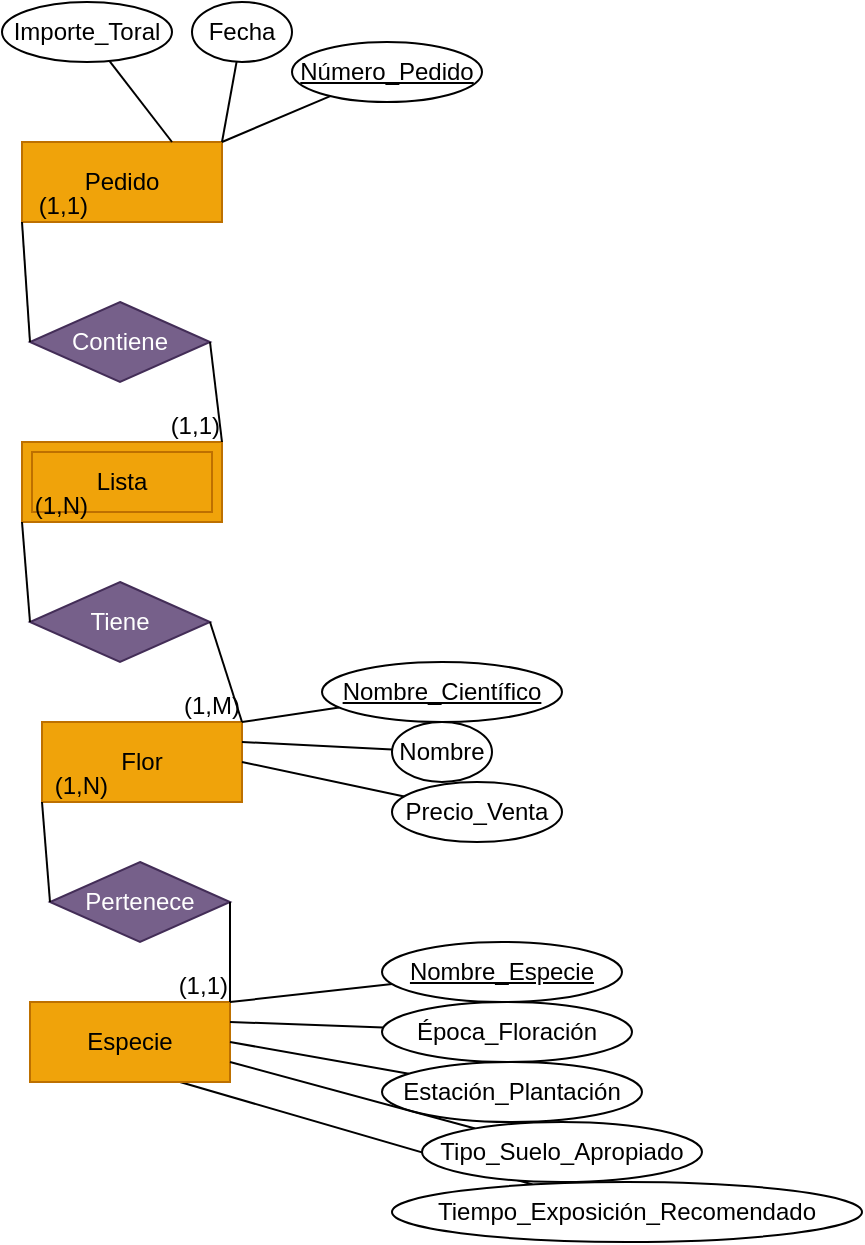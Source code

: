 <mxfile version="27.0.9">
  <diagram name="Página-1" id="IKVGy_DopQR0RWY-qbrC">
    <mxGraphModel dx="946" dy="661" grid="1" gridSize="10" guides="1" tooltips="1" connect="1" arrows="1" fold="1" page="1" pageScale="1" pageWidth="827" pageHeight="1169" math="0" shadow="0">
      <root>
        <mxCell id="0" />
        <mxCell id="1" parent="0" />
        <mxCell id="niHBlkHj75Q52Ek4L3QL-21" value="" style="endArrow=none;html=1;rounded=0;exitX=0.75;exitY=1;exitDx=0;exitDy=0;" parent="1" source="TiZIH5PmXgbemmZ_yq_U-24" target="niHBlkHj75Q52Ek4L3QL-22" edge="1">
          <mxGeometry relative="1" as="geometry">
            <mxPoint x="940" y="775" as="sourcePoint" />
            <mxPoint x="1000" y="775" as="targetPoint" />
          </mxGeometry>
        </mxCell>
        <mxCell id="TiZIH5PmXgbemmZ_yq_U-3" value="Pedido" style="whiteSpace=wrap;html=1;align=center;fillColor=#f0a30a;strokeColor=#BD7000;fontColor=#000000;" parent="1" vertex="1">
          <mxGeometry x="760" y="240" width="100" height="40" as="geometry" />
        </mxCell>
        <mxCell id="TiZIH5PmXgbemmZ_yq_U-4" value="Lista" style="shape=ext;margin=3;double=1;whiteSpace=wrap;html=1;align=center;fillColor=#f0a30a;fontColor=#000000;strokeColor=#BD7000;" parent="1" vertex="1">
          <mxGeometry x="760" y="390" width="100" height="40" as="geometry" />
        </mxCell>
        <mxCell id="TiZIH5PmXgbemmZ_yq_U-5" value="Flor" style="whiteSpace=wrap;html=1;align=center;fillColor=#f0a30a;strokeColor=#BD7000;fontColor=#000000;" parent="1" vertex="1">
          <mxGeometry x="770" y="530" width="100" height="40" as="geometry" />
        </mxCell>
        <mxCell id="TiZIH5PmXgbemmZ_yq_U-13" value="Contiene" style="shape=rhombus;perimeter=rhombusPerimeter;whiteSpace=wrap;html=1;align=center;fillColor=#76608a;fontColor=#ffffff;strokeColor=#432D57;" parent="1" vertex="1">
          <mxGeometry x="764" y="320" width="90" height="40" as="geometry" />
        </mxCell>
        <mxCell id="TiZIH5PmXgbemmZ_yq_U-14" value="" style="endArrow=none;html=1;rounded=0;exitX=0;exitY=0.5;exitDx=0;exitDy=0;entryX=0;entryY=1;entryDx=0;entryDy=0;" parent="1" source="TiZIH5PmXgbemmZ_yq_U-13" target="TiZIH5PmXgbemmZ_yq_U-3" edge="1">
          <mxGeometry relative="1" as="geometry">
            <mxPoint x="741" y="310" as="sourcePoint" />
            <mxPoint x="694" y="340" as="targetPoint" />
          </mxGeometry>
        </mxCell>
        <mxCell id="TiZIH5PmXgbemmZ_yq_U-15" value="(1,1)" style="resizable=0;html=1;whiteSpace=wrap;align=right;verticalAlign=bottom;" parent="TiZIH5PmXgbemmZ_yq_U-14" connectable="0" vertex="1">
          <mxGeometry x="1" relative="1" as="geometry">
            <mxPoint x="34" as="offset" />
          </mxGeometry>
        </mxCell>
        <mxCell id="TiZIH5PmXgbemmZ_yq_U-16" value="" style="endArrow=none;html=1;rounded=0;exitX=1;exitY=0.5;exitDx=0;exitDy=0;entryX=1;entryY=0;entryDx=0;entryDy=0;" parent="1" source="TiZIH5PmXgbemmZ_yq_U-13" target="TiZIH5PmXgbemmZ_yq_U-4" edge="1">
          <mxGeometry relative="1" as="geometry">
            <mxPoint x="741" y="310" as="sourcePoint" />
            <mxPoint x="914" y="340" as="targetPoint" />
          </mxGeometry>
        </mxCell>
        <mxCell id="TiZIH5PmXgbemmZ_yq_U-17" value="(1,1)" style="resizable=0;html=1;whiteSpace=wrap;align=right;verticalAlign=bottom;" parent="TiZIH5PmXgbemmZ_yq_U-16" connectable="0" vertex="1">
          <mxGeometry x="1" relative="1" as="geometry">
            <mxPoint as="offset" />
          </mxGeometry>
        </mxCell>
        <mxCell id="TiZIH5PmXgbemmZ_yq_U-18" value="Tiene" style="shape=rhombus;perimeter=rhombusPerimeter;whiteSpace=wrap;html=1;align=center;fillColor=#76608a;fontColor=#ffffff;strokeColor=#432D57;" parent="1" vertex="1">
          <mxGeometry x="764" y="460" width="90" height="40" as="geometry" />
        </mxCell>
        <mxCell id="TiZIH5PmXgbemmZ_yq_U-19" value="" style="endArrow=none;html=1;rounded=0;exitX=0;exitY=0.5;exitDx=0;exitDy=0;entryX=0;entryY=1;entryDx=0;entryDy=0;" parent="1" source="TiZIH5PmXgbemmZ_yq_U-18" target="TiZIH5PmXgbemmZ_yq_U-4" edge="1">
          <mxGeometry relative="1" as="geometry">
            <mxPoint x="741" y="450" as="sourcePoint" />
            <mxPoint x="694" y="480" as="targetPoint" />
          </mxGeometry>
        </mxCell>
        <mxCell id="TiZIH5PmXgbemmZ_yq_U-20" value="(1,N)" style="resizable=0;html=1;whiteSpace=wrap;align=right;verticalAlign=bottom;" parent="TiZIH5PmXgbemmZ_yq_U-19" connectable="0" vertex="1">
          <mxGeometry x="1" relative="1" as="geometry">
            <mxPoint x="34" as="offset" />
          </mxGeometry>
        </mxCell>
        <mxCell id="TiZIH5PmXgbemmZ_yq_U-21" value="" style="endArrow=none;html=1;rounded=0;exitX=1;exitY=0.5;exitDx=0;exitDy=0;entryX=1;entryY=0;entryDx=0;entryDy=0;" parent="1" source="TiZIH5PmXgbemmZ_yq_U-18" target="TiZIH5PmXgbemmZ_yq_U-5" edge="1">
          <mxGeometry relative="1" as="geometry">
            <mxPoint x="741" y="450" as="sourcePoint" />
            <mxPoint x="914" y="480" as="targetPoint" />
          </mxGeometry>
        </mxCell>
        <mxCell id="TiZIH5PmXgbemmZ_yq_U-22" value="(1,M)" style="resizable=0;html=1;whiteSpace=wrap;align=right;verticalAlign=bottom;" parent="TiZIH5PmXgbemmZ_yq_U-21" connectable="0" vertex="1">
          <mxGeometry x="1" relative="1" as="geometry">
            <mxPoint as="offset" />
          </mxGeometry>
        </mxCell>
        <mxCell id="TiZIH5PmXgbemmZ_yq_U-24" value="Especie" style="whiteSpace=wrap;html=1;align=center;fillColor=#f0a30a;strokeColor=#BD7000;fontColor=#000000;" parent="1" vertex="1">
          <mxGeometry x="764" y="670" width="100" height="40" as="geometry" />
        </mxCell>
        <mxCell id="TiZIH5PmXgbemmZ_yq_U-25" value="Pertenece" style="shape=rhombus;perimeter=rhombusPerimeter;whiteSpace=wrap;html=1;align=center;fillColor=#76608a;fontColor=#ffffff;strokeColor=#432D57;" parent="1" vertex="1">
          <mxGeometry x="774" y="600" width="90" height="40" as="geometry" />
        </mxCell>
        <mxCell id="TiZIH5PmXgbemmZ_yq_U-26" value="" style="endArrow=none;html=1;rounded=0;exitX=0;exitY=0.5;exitDx=0;exitDy=0;entryX=0;entryY=1;entryDx=0;entryDy=0;" parent="1" source="TiZIH5PmXgbemmZ_yq_U-25" target="TiZIH5PmXgbemmZ_yq_U-5" edge="1">
          <mxGeometry relative="1" as="geometry">
            <mxPoint x="751" y="590" as="sourcePoint" />
            <mxPoint x="704" y="620" as="targetPoint" />
          </mxGeometry>
        </mxCell>
        <mxCell id="TiZIH5PmXgbemmZ_yq_U-27" value="(1,N)" style="resizable=0;html=1;whiteSpace=wrap;align=right;verticalAlign=bottom;" parent="TiZIH5PmXgbemmZ_yq_U-26" connectable="0" vertex="1">
          <mxGeometry x="1" relative="1" as="geometry">
            <mxPoint x="34" as="offset" />
          </mxGeometry>
        </mxCell>
        <mxCell id="TiZIH5PmXgbemmZ_yq_U-28" value="" style="endArrow=none;html=1;rounded=0;exitX=1;exitY=0.5;exitDx=0;exitDy=0;entryX=1;entryY=0;entryDx=0;entryDy=0;" parent="1" source="TiZIH5PmXgbemmZ_yq_U-25" target="TiZIH5PmXgbemmZ_yq_U-24" edge="1">
          <mxGeometry relative="1" as="geometry">
            <mxPoint x="751" y="590" as="sourcePoint" />
            <mxPoint x="924" y="620" as="targetPoint" />
          </mxGeometry>
        </mxCell>
        <mxCell id="TiZIH5PmXgbemmZ_yq_U-29" value="(1,1)" style="resizable=0;html=1;whiteSpace=wrap;align=right;verticalAlign=bottom;" parent="TiZIH5PmXgbemmZ_yq_U-28" connectable="0" vertex="1">
          <mxGeometry x="1" relative="1" as="geometry">
            <mxPoint as="offset" />
          </mxGeometry>
        </mxCell>
        <mxCell id="niHBlkHj75Q52Ek4L3QL-1" value="" style="endArrow=none;html=1;rounded=0;exitX=1;exitY=0;exitDx=0;exitDy=0;" parent="1" source="TiZIH5PmXgbemmZ_yq_U-3" target="niHBlkHj75Q52Ek4L3QL-2" edge="1">
          <mxGeometry relative="1" as="geometry">
            <mxPoint x="860" y="195" as="sourcePoint" />
            <mxPoint x="920" y="195" as="targetPoint" />
          </mxGeometry>
        </mxCell>
        <mxCell id="niHBlkHj75Q52Ek4L3QL-2" value="&lt;u&gt;Número_Pedido&lt;/u&gt;" style="ellipse;whiteSpace=wrap;html=1;align=center;" parent="1" vertex="1">
          <mxGeometry x="895" y="190" width="95" height="30" as="geometry" />
        </mxCell>
        <mxCell id="niHBlkHj75Q52Ek4L3QL-3" value="" style="endArrow=none;html=1;rounded=0;exitX=1;exitY=0;exitDx=0;exitDy=0;" parent="1" source="TiZIH5PmXgbemmZ_yq_U-3" target="niHBlkHj75Q52Ek4L3QL-4" edge="1">
          <mxGeometry relative="1" as="geometry">
            <mxPoint x="810" y="185" as="sourcePoint" />
            <mxPoint x="870" y="185" as="targetPoint" />
          </mxGeometry>
        </mxCell>
        <mxCell id="niHBlkHj75Q52Ek4L3QL-4" value="Fecha" style="ellipse;whiteSpace=wrap;html=1;align=center;" parent="1" vertex="1">
          <mxGeometry x="845" y="170" width="50" height="30" as="geometry" />
        </mxCell>
        <mxCell id="niHBlkHj75Q52Ek4L3QL-5" value="" style="endArrow=none;html=1;rounded=0;exitX=0.75;exitY=0;exitDx=0;exitDy=0;" parent="1" source="TiZIH5PmXgbemmZ_yq_U-3" target="niHBlkHj75Q52Ek4L3QL-6" edge="1">
          <mxGeometry relative="1" as="geometry">
            <mxPoint x="750" y="185" as="sourcePoint" />
            <mxPoint x="810" y="185" as="targetPoint" />
          </mxGeometry>
        </mxCell>
        <mxCell id="niHBlkHj75Q52Ek4L3QL-6" value="Importe_Toral" style="ellipse;whiteSpace=wrap;html=1;align=center;" parent="1" vertex="1">
          <mxGeometry x="750" y="170" width="85" height="30" as="geometry" />
        </mxCell>
        <mxCell id="niHBlkHj75Q52Ek4L3QL-7" value="" style="endArrow=none;html=1;rounded=0;exitX=1;exitY=0;exitDx=0;exitDy=0;" parent="1" source="TiZIH5PmXgbemmZ_yq_U-5" target="niHBlkHj75Q52Ek4L3QL-8" edge="1">
          <mxGeometry relative="1" as="geometry">
            <mxPoint x="905" y="515" as="sourcePoint" />
            <mxPoint x="965" y="515" as="targetPoint" />
          </mxGeometry>
        </mxCell>
        <mxCell id="niHBlkHj75Q52Ek4L3QL-8" value="&lt;u&gt;Nombre_Científico&lt;/u&gt;" style="ellipse;whiteSpace=wrap;html=1;align=center;" parent="1" vertex="1">
          <mxGeometry x="910" y="500" width="120" height="30" as="geometry" />
        </mxCell>
        <mxCell id="niHBlkHj75Q52Ek4L3QL-9" value="" style="endArrow=none;html=1;rounded=0;exitX=1;exitY=0.25;exitDx=0;exitDy=0;" parent="1" source="TiZIH5PmXgbemmZ_yq_U-5" target="niHBlkHj75Q52Ek4L3QL-10" edge="1">
          <mxGeometry relative="1" as="geometry">
            <mxPoint x="928" y="550" as="sourcePoint" />
            <mxPoint x="988" y="550" as="targetPoint" />
          </mxGeometry>
        </mxCell>
        <mxCell id="niHBlkHj75Q52Ek4L3QL-10" value="Nombre" style="ellipse;whiteSpace=wrap;html=1;align=center;" parent="1" vertex="1">
          <mxGeometry x="945" y="530" width="50" height="30" as="geometry" />
        </mxCell>
        <mxCell id="niHBlkHj75Q52Ek4L3QL-11" value="" style="endArrow=none;html=1;rounded=0;exitX=1;exitY=0.5;exitDx=0;exitDy=0;" parent="1" source="TiZIH5PmXgbemmZ_yq_U-5" target="niHBlkHj75Q52Ek4L3QL-12" edge="1">
          <mxGeometry relative="1" as="geometry">
            <mxPoint x="910" y="575" as="sourcePoint" />
            <mxPoint x="970" y="575" as="targetPoint" />
          </mxGeometry>
        </mxCell>
        <mxCell id="niHBlkHj75Q52Ek4L3QL-12" value="Precio_Venta" style="ellipse;whiteSpace=wrap;html=1;align=center;" parent="1" vertex="1">
          <mxGeometry x="945" y="560" width="85" height="30" as="geometry" />
        </mxCell>
        <mxCell id="niHBlkHj75Q52Ek4L3QL-13" value="" style="endArrow=none;html=1;rounded=0;exitX=1;exitY=0;exitDx=0;exitDy=0;" parent="1" source="TiZIH5PmXgbemmZ_yq_U-24" target="niHBlkHj75Q52Ek4L3QL-14" edge="1">
          <mxGeometry relative="1" as="geometry">
            <mxPoint x="905" y="655" as="sourcePoint" />
            <mxPoint x="965" y="655" as="targetPoint" />
          </mxGeometry>
        </mxCell>
        <mxCell id="niHBlkHj75Q52Ek4L3QL-14" value="&lt;u&gt;Nombre_Especie&lt;/u&gt;" style="ellipse;whiteSpace=wrap;html=1;align=center;" parent="1" vertex="1">
          <mxGeometry x="940" y="640" width="120" height="30" as="geometry" />
        </mxCell>
        <mxCell id="niHBlkHj75Q52Ek4L3QL-15" value="" style="endArrow=none;html=1;rounded=0;exitX=1;exitY=0.25;exitDx=0;exitDy=0;" parent="1" source="TiZIH5PmXgbemmZ_yq_U-24" target="niHBlkHj75Q52Ek4L3QL-16" edge="1">
          <mxGeometry relative="1" as="geometry">
            <mxPoint x="940" y="690" as="sourcePoint" />
            <mxPoint x="1000" y="690" as="targetPoint" />
          </mxGeometry>
        </mxCell>
        <mxCell id="niHBlkHj75Q52Ek4L3QL-16" value="Época_Floración" style="ellipse;whiteSpace=wrap;html=1;align=center;" parent="1" vertex="1">
          <mxGeometry x="940" y="670" width="125" height="30" as="geometry" />
        </mxCell>
        <mxCell id="niHBlkHj75Q52Ek4L3QL-17" value="" style="endArrow=none;html=1;rounded=0;exitX=1;exitY=0.5;exitDx=0;exitDy=0;" parent="1" source="TiZIH5PmXgbemmZ_yq_U-24" target="niHBlkHj75Q52Ek4L3QL-18" edge="1">
          <mxGeometry relative="1" as="geometry">
            <mxPoint x="945" y="715" as="sourcePoint" />
            <mxPoint x="1005" y="715" as="targetPoint" />
          </mxGeometry>
        </mxCell>
        <mxCell id="niHBlkHj75Q52Ek4L3QL-18" value="Estación_Plantación" style="ellipse;whiteSpace=wrap;html=1;align=center;" parent="1" vertex="1">
          <mxGeometry x="940" y="700" width="130" height="30" as="geometry" />
        </mxCell>
        <mxCell id="niHBlkHj75Q52Ek4L3QL-19" value="" style="endArrow=none;html=1;rounded=0;exitX=1;exitY=0.75;exitDx=0;exitDy=0;" parent="1" source="TiZIH5PmXgbemmZ_yq_U-24" target="niHBlkHj75Q52Ek4L3QL-20" edge="1">
          <mxGeometry relative="1" as="geometry">
            <mxPoint x="945" y="745" as="sourcePoint" />
            <mxPoint x="1005" y="745" as="targetPoint" />
          </mxGeometry>
        </mxCell>
        <mxCell id="niHBlkHj75Q52Ek4L3QL-20" value="Tipo_Suelo_Apropiado" style="ellipse;whiteSpace=wrap;html=1;align=center;" parent="1" vertex="1">
          <mxGeometry x="960" y="730" width="140" height="30" as="geometry" />
        </mxCell>
        <mxCell id="niHBlkHj75Q52Ek4L3QL-22" value="Tiempo_Exposición_Recomendado" style="ellipse;whiteSpace=wrap;html=1;align=center;" parent="1" vertex="1">
          <mxGeometry x="945" y="760" width="235" height="30" as="geometry" />
        </mxCell>
      </root>
    </mxGraphModel>
  </diagram>
</mxfile>
